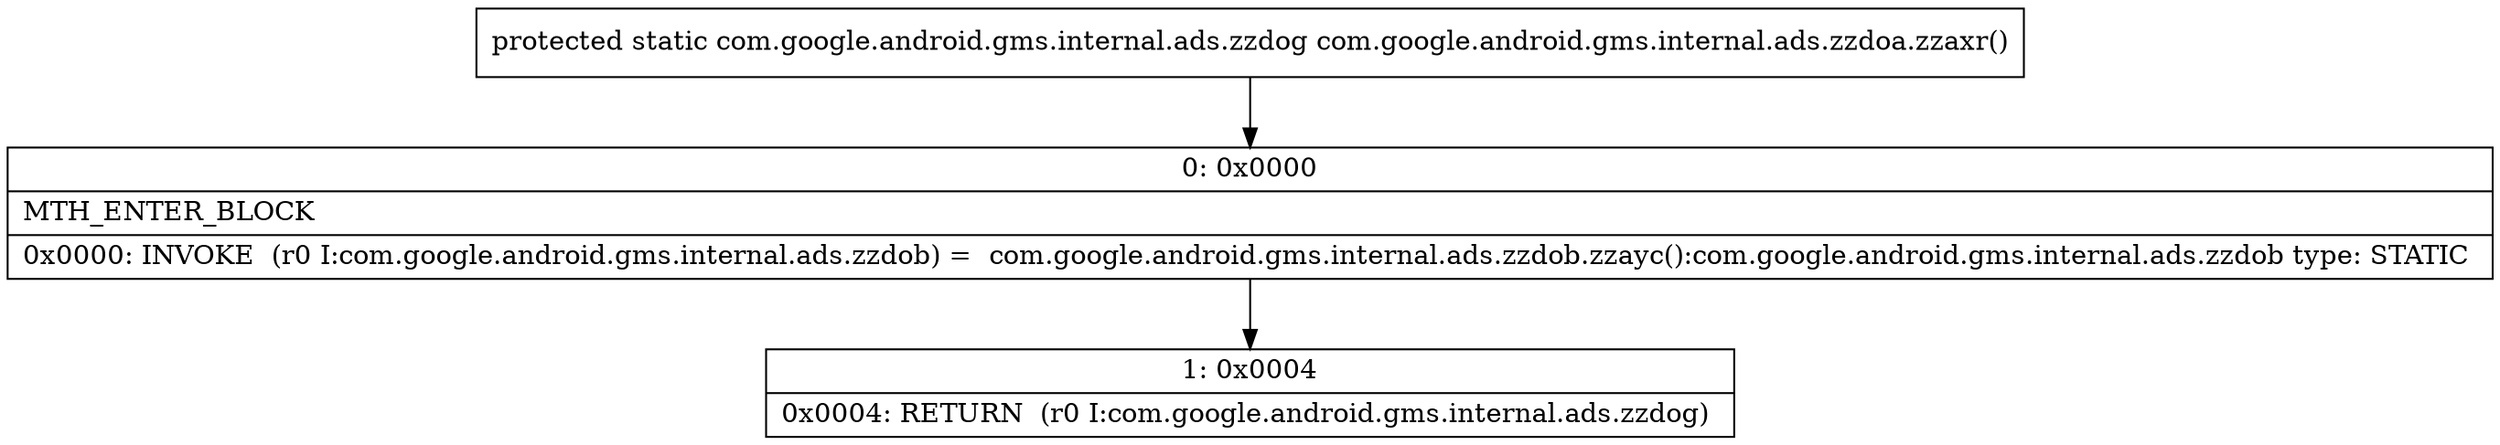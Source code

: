 digraph "CFG forcom.google.android.gms.internal.ads.zzdoa.zzaxr()Lcom\/google\/android\/gms\/internal\/ads\/zzdog;" {
Node_0 [shape=record,label="{0\:\ 0x0000|MTH_ENTER_BLOCK\l|0x0000: INVOKE  (r0 I:com.google.android.gms.internal.ads.zzdob) =  com.google.android.gms.internal.ads.zzdob.zzayc():com.google.android.gms.internal.ads.zzdob type: STATIC \l}"];
Node_1 [shape=record,label="{1\:\ 0x0004|0x0004: RETURN  (r0 I:com.google.android.gms.internal.ads.zzdog) \l}"];
MethodNode[shape=record,label="{protected static com.google.android.gms.internal.ads.zzdog com.google.android.gms.internal.ads.zzdoa.zzaxr() }"];
MethodNode -> Node_0;
Node_0 -> Node_1;
}

